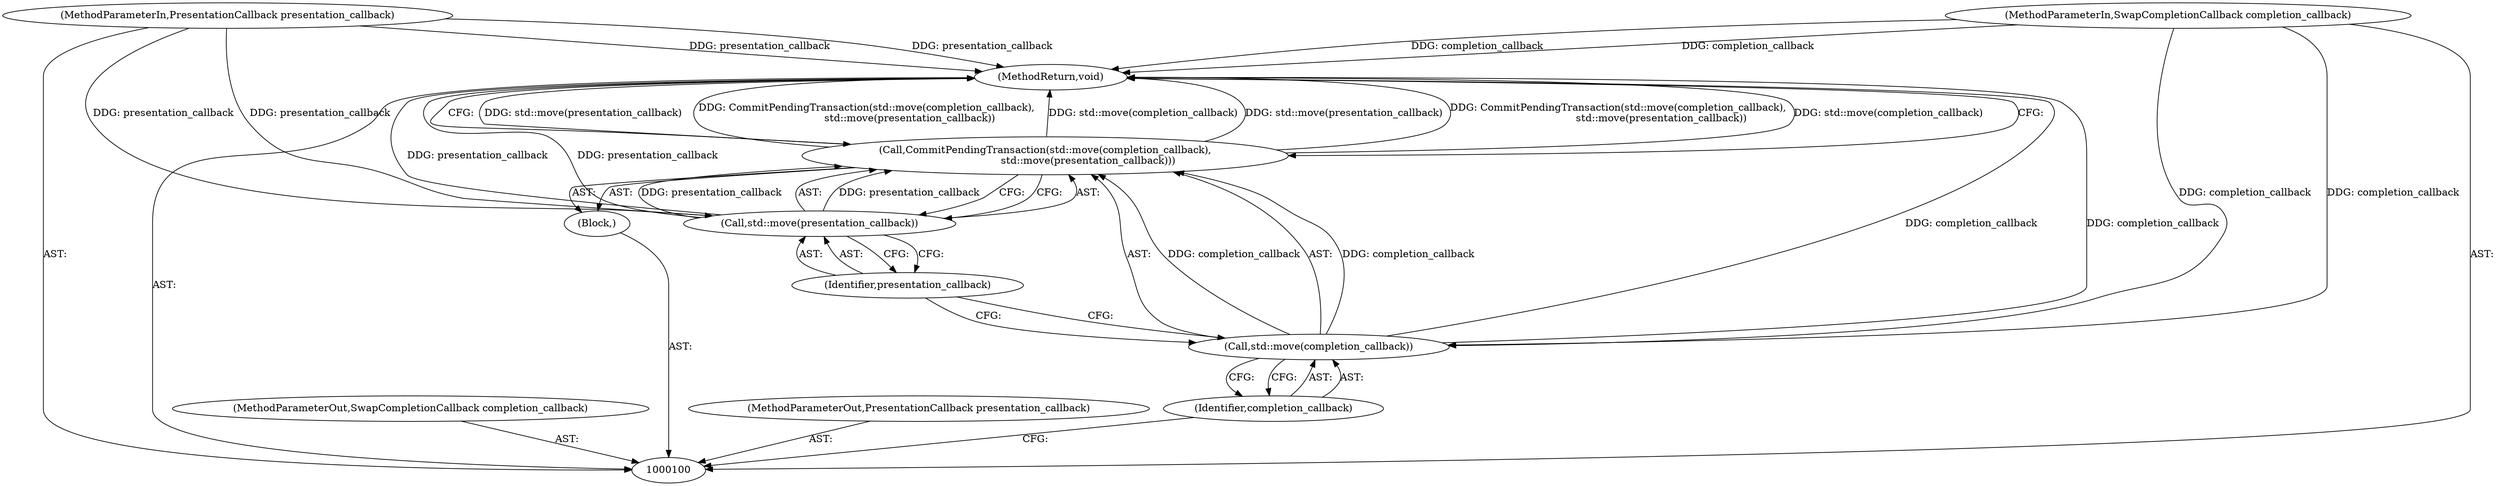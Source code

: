 digraph "1_Chrome_4afb628e068367d5b73440537555902cd12416f8_8" {
"1000109" [label="(MethodReturn,void)"];
"1000101" [label="(MethodParameterIn,SwapCompletionCallback completion_callback)"];
"1000123" [label="(MethodParameterOut,SwapCompletionCallback completion_callback)"];
"1000102" [label="(MethodParameterIn,PresentationCallback presentation_callback)"];
"1000124" [label="(MethodParameterOut,PresentationCallback presentation_callback)"];
"1000103" [label="(Block,)"];
"1000104" [label="(Call,CommitPendingTransaction(std::move(completion_callback),\n                           std::move(presentation_callback)))"];
"1000105" [label="(Call,std::move(completion_callback))"];
"1000106" [label="(Identifier,completion_callback)"];
"1000107" [label="(Call,std::move(presentation_callback))"];
"1000108" [label="(Identifier,presentation_callback)"];
"1000109" -> "1000100"  [label="AST: "];
"1000109" -> "1000104"  [label="CFG: "];
"1000107" -> "1000109"  [label="DDG: presentation_callback"];
"1000104" -> "1000109"  [label="DDG: std::move(presentation_callback)"];
"1000104" -> "1000109"  [label="DDG: CommitPendingTransaction(std::move(completion_callback),\n                           std::move(presentation_callback))"];
"1000104" -> "1000109"  [label="DDG: std::move(completion_callback)"];
"1000102" -> "1000109"  [label="DDG: presentation_callback"];
"1000101" -> "1000109"  [label="DDG: completion_callback"];
"1000105" -> "1000109"  [label="DDG: completion_callback"];
"1000101" -> "1000100"  [label="AST: "];
"1000101" -> "1000109"  [label="DDG: completion_callback"];
"1000101" -> "1000105"  [label="DDG: completion_callback"];
"1000123" -> "1000100"  [label="AST: "];
"1000102" -> "1000100"  [label="AST: "];
"1000102" -> "1000109"  [label="DDG: presentation_callback"];
"1000102" -> "1000107"  [label="DDG: presentation_callback"];
"1000124" -> "1000100"  [label="AST: "];
"1000103" -> "1000100"  [label="AST: "];
"1000104" -> "1000103"  [label="AST: "];
"1000104" -> "1000103"  [label="AST: "];
"1000104" -> "1000107"  [label="CFG: "];
"1000105" -> "1000104"  [label="AST: "];
"1000107" -> "1000104"  [label="AST: "];
"1000109" -> "1000104"  [label="CFG: "];
"1000104" -> "1000109"  [label="DDG: std::move(presentation_callback)"];
"1000104" -> "1000109"  [label="DDG: CommitPendingTransaction(std::move(completion_callback),\n                           std::move(presentation_callback))"];
"1000104" -> "1000109"  [label="DDG: std::move(completion_callback)"];
"1000105" -> "1000104"  [label="DDG: completion_callback"];
"1000107" -> "1000104"  [label="DDG: presentation_callback"];
"1000105" -> "1000104"  [label="AST: "];
"1000105" -> "1000106"  [label="CFG: "];
"1000106" -> "1000105"  [label="AST: "];
"1000108" -> "1000105"  [label="CFG: "];
"1000105" -> "1000109"  [label="DDG: completion_callback"];
"1000105" -> "1000104"  [label="DDG: completion_callback"];
"1000101" -> "1000105"  [label="DDG: completion_callback"];
"1000106" -> "1000105"  [label="AST: "];
"1000106" -> "1000100"  [label="CFG: "];
"1000105" -> "1000106"  [label="CFG: "];
"1000107" -> "1000104"  [label="AST: "];
"1000107" -> "1000108"  [label="CFG: "];
"1000108" -> "1000107"  [label="AST: "];
"1000104" -> "1000107"  [label="CFG: "];
"1000107" -> "1000109"  [label="DDG: presentation_callback"];
"1000107" -> "1000104"  [label="DDG: presentation_callback"];
"1000102" -> "1000107"  [label="DDG: presentation_callback"];
"1000108" -> "1000107"  [label="AST: "];
"1000108" -> "1000105"  [label="CFG: "];
"1000107" -> "1000108"  [label="CFG: "];
}
